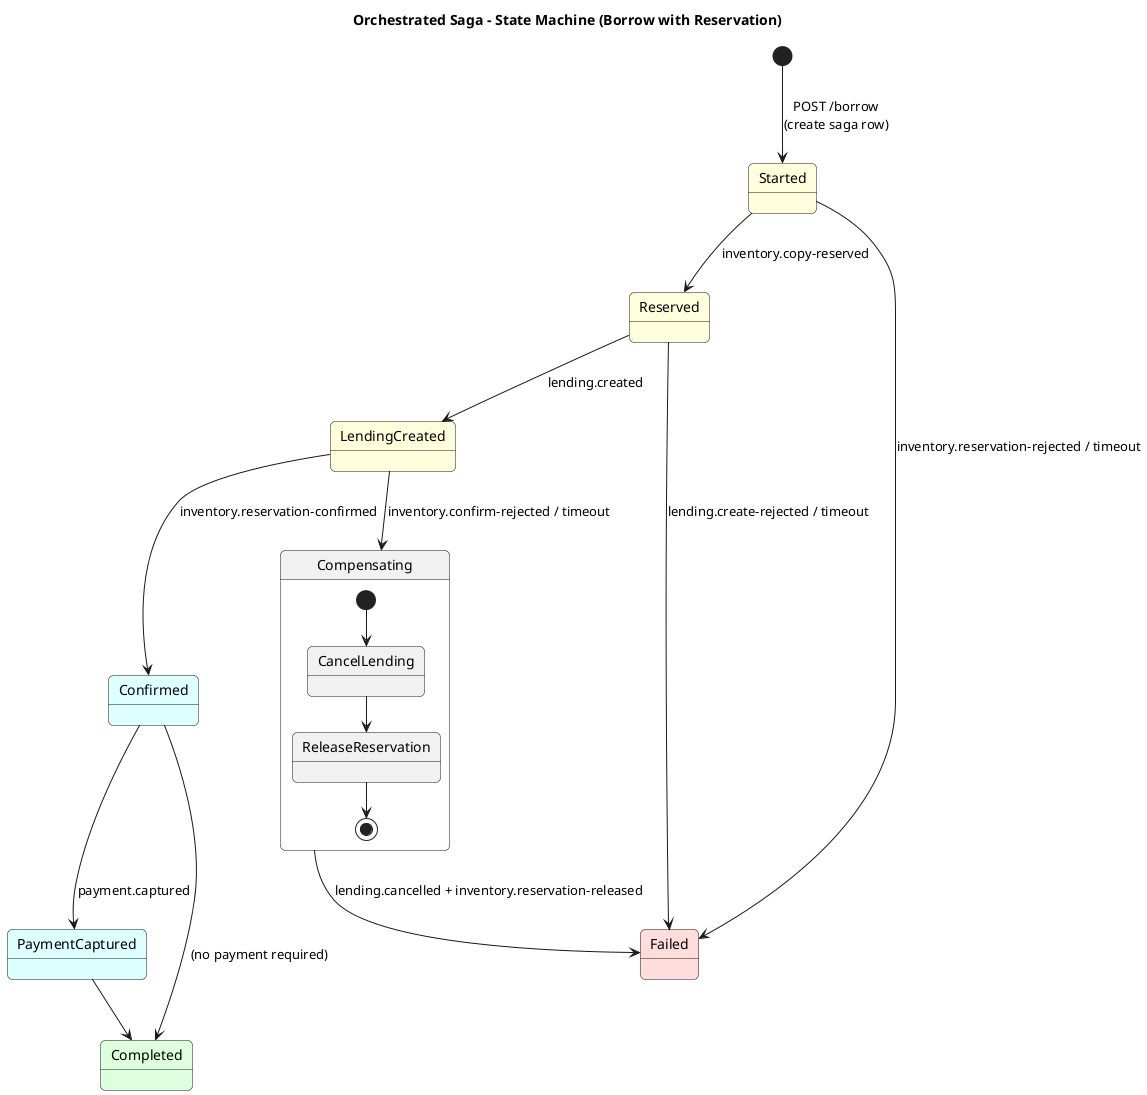 @startuml saga-state-machine
title Orchestrated Saga – State Machine (Borrow with Reservation)

skinparam backgroundColor #ffffff
skinparam shadowing false
skinparam roundCorner 10

[*] --> Started : POST /borrow\n(create saga row)
Started --> Reserved : inventory.copy-reserved
Reserved --> LendingCreated : lending.created
LendingCreated --> Confirmed : inventory.reservation-confirmed
Confirmed --> PaymentCaptured : payment.captured
PaymentCaptured --> Completed
Confirmed --> Completed : (no payment required)

Started --> Failed : inventory.reservation-rejected / timeout
Reserved --> Failed : lending.create-rejected / timeout
LendingCreated --> Compensating : inventory.confirm-rejected / timeout
Compensating --> Failed : lending.cancelled + inventory.reservation-released

state Compensating {
  [*] --> CancelLending
  CancelLending --> ReleaseReservation
  ReleaseReservation --> [*]
}

state Completed #DDFFDD
state Failed #FFDDDD
state Started #FFFFDD
state Reserved #FFFFDD
state LendingCreated #FFFFDD
state Confirmed #DDFFFF
state PaymentCaptured #DDFFFF

@enduml
